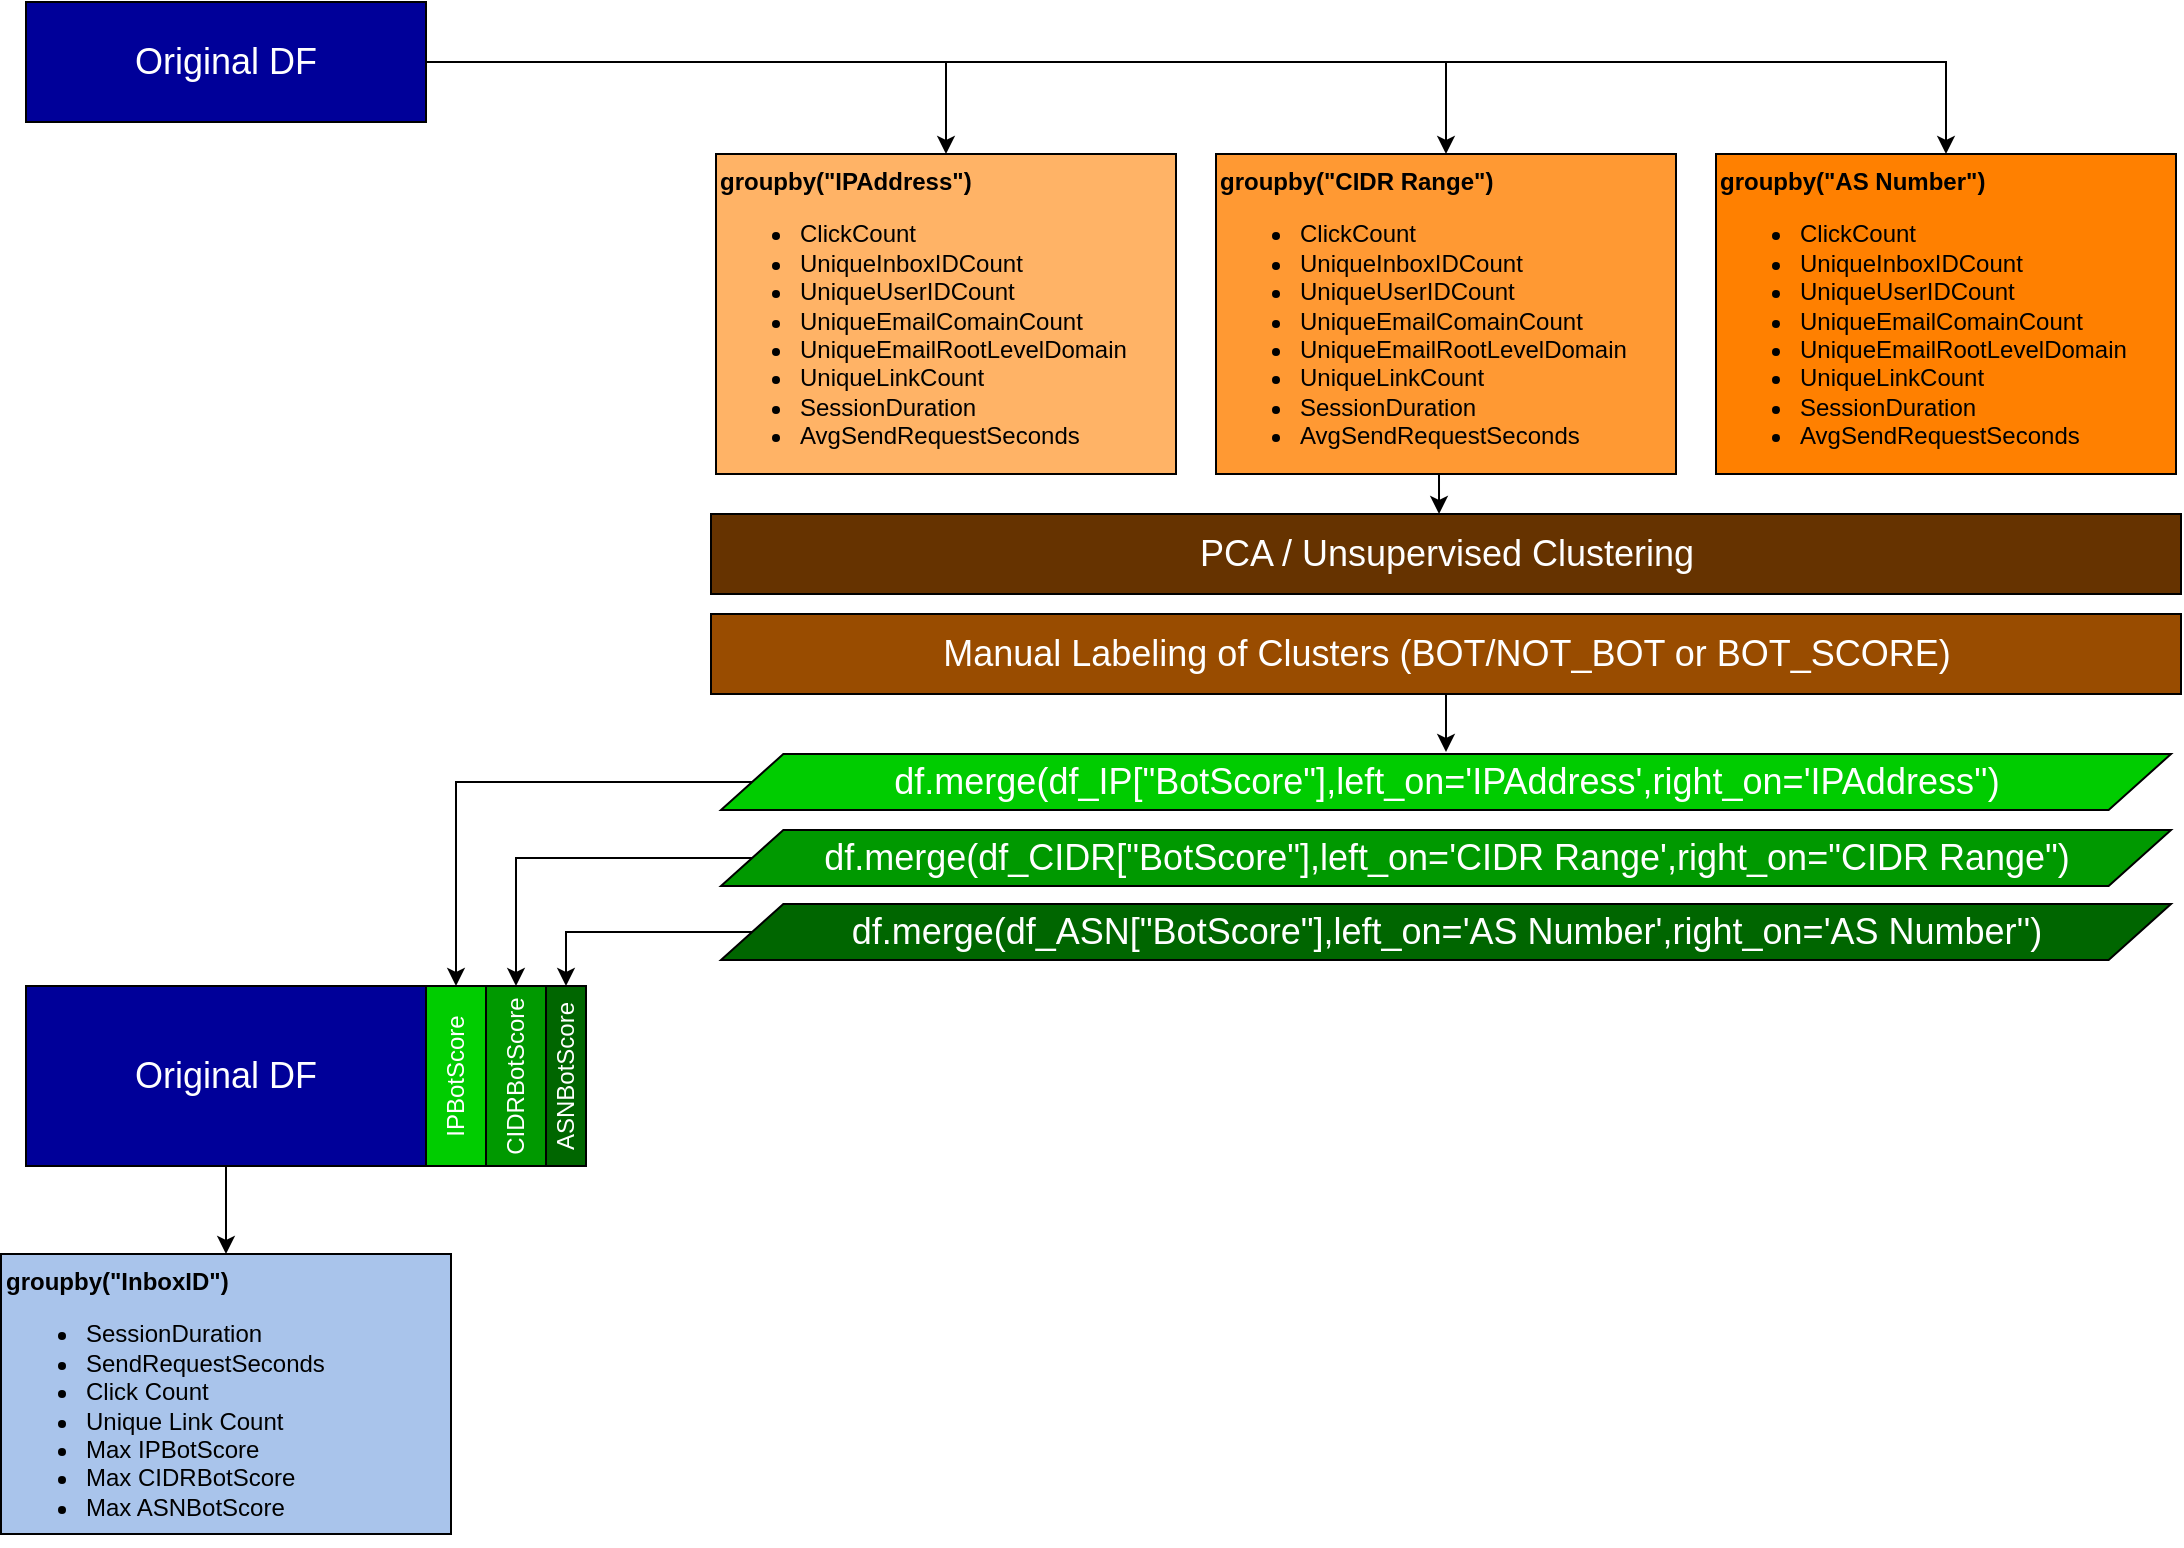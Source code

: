 <mxGraphModel grid="1" gridSize="10" guides="1" tooltips="1" connect="1" arrows="1" fold="1" page="0" pageScale="1" pageWidth="850" pageHeight="1100" background="#ffffff" dx="1451" dy="1107"><root><mxCell id="0"/><mxCell id="1" parent="0"/><mxCell id="2" value="&lt;div&gt;&lt;b&gt;groupby(&quot;InboxID&quot;)&lt;/b&gt;&lt;/div&gt;&lt;ul&gt;&lt;li&gt;SessionDuration&lt;/li&gt;&lt;li&gt;SendRequestSeconds&lt;/li&gt;&lt;li&gt;Click Count&lt;/li&gt;&lt;li&gt;Unique Link Count&lt;/li&gt;&lt;li&gt;Max IPBotScore&lt;/li&gt;&lt;li&gt;Max CIDRBotScore&lt;/li&gt;&lt;li&gt;Max ASNBotScore&lt;br&gt;&lt;/li&gt;&lt;/ul&gt;&lt;div align=&quot;left&quot;&gt;&lt;/div&gt;" parent="1" style="rounded=0;whiteSpace=wrap;html=1;align=left;verticalAlign=top;fillColor=#A9C4EB;" vertex="1"><mxGeometry as="geometry" height="140" width="225" x="112.5" y="670"/></mxCell><mxCell id="3" value="&lt;div&gt;&lt;b&gt;groupby(&quot;IPAddress&quot;)&lt;/b&gt;&lt;/div&gt;&lt;ul&gt;&lt;li&gt;ClickCount&lt;/li&gt;&lt;li&gt;UniqueInboxIDCount&lt;/li&gt;&lt;li&gt;UniqueUserIDCount&lt;/li&gt;&lt;li&gt;UniqueEmailComainCount&lt;/li&gt;&lt;li&gt;Unique&lt;span&gt;EmailRootLevelDomain&lt;/span&gt;&lt;br&gt;&lt;/li&gt;&lt;li&gt;UniqueLinkCount&lt;br&gt;&lt;/li&gt;&lt;li&gt;SessionDuration&lt;/li&gt;&lt;li&gt;AvgSendRequestSeconds&lt;/li&gt;&lt;/ul&gt;&lt;div align=&quot;left&quot;&gt;&lt;/div&gt;" parent="1" style="rounded=0;whiteSpace=wrap;html=1;align=left;verticalAlign=top;fillColor=#FFB366;" vertex="1"><mxGeometry as="geometry" height="160" width="230" x="470" y="120"/></mxCell><mxCell id="19" parent="1" style="edgeStyle=orthogonalEdgeStyle;rounded=0;html=1;entryX=0.5;entryY=0;jettySize=auto;orthogonalLoop=1;fontSize=13;fontColor=#FFFFFF;" edge="1" source="4" target="3"><mxGeometry as="geometry" relative="1"/></mxCell><mxCell id="20" parent="1" style="edgeStyle=orthogonalEdgeStyle;rounded=0;html=1;entryX=0.5;entryY=0;jettySize=auto;orthogonalLoop=1;fontSize=13;fontColor=#FFFFFF;" edge="1" source="4" target="5"><mxGeometry as="geometry" relative="1"/></mxCell><mxCell id="21" parent="1" style="edgeStyle=orthogonalEdgeStyle;rounded=0;html=1;jettySize=auto;orthogonalLoop=1;fontSize=13;fontColor=#FFFFFF;" edge="1" source="4" target="6"><mxGeometry as="geometry" relative="1"/></mxCell><mxCell id="4" value="&lt;div align=&quot;center&quot;&gt;Original DF&lt;/div&gt;" parent="1" style="rounded=0;whiteSpace=wrap;html=1;fillColor=#000099;align=center;fontColor=#FFFFFF;fontSize=18;" vertex="1"><mxGeometry as="geometry" height="60" width="200" x="125" y="44"/></mxCell><mxCell id="23" parent="1" style="edgeStyle=orthogonalEdgeStyle;rounded=0;html=1;jettySize=auto;orthogonalLoop=1;fontSize=13;fontColor=#FFFFFF;" edge="1"><mxGeometry as="geometry" relative="1"><mxPoint as="sourcePoint" x="833.983" y="280"/><mxPoint as="targetPoint" x="831.525" y="300"/></mxGeometry></mxCell><mxCell id="5" value="&lt;div&gt;&lt;b&gt;groupby(&quot;CIDR Range&quot;)&lt;/b&gt;&lt;/div&gt;&lt;ul&gt;&lt;li&gt;ClickCount&lt;/li&gt;&lt;li&gt;UniqueInboxIDCount&lt;/li&gt;&lt;li&gt;UniqueUserIDCount&lt;/li&gt;&lt;li&gt;UniqueEmailComainCount&lt;/li&gt;&lt;li&gt;Unique&lt;span&gt;EmailRootLevelDomain&lt;/span&gt;&lt;br&gt;&lt;/li&gt;&lt;li&gt;UniqueLinkCount&lt;br&gt;&lt;/li&gt;&lt;li&gt;SessionDuration&lt;/li&gt;&lt;li&gt;AvgSendRequestSeconds&lt;/li&gt;&lt;/ul&gt;&lt;div align=&quot;left&quot;&gt;&lt;/div&gt;" parent="1" style="rounded=0;whiteSpace=wrap;html=1;align=left;verticalAlign=top;fillColor=#FF9933;" vertex="1"><mxGeometry as="geometry" height="160" width="230" x="720" y="120"/></mxCell><mxCell id="6" value="&lt;div&gt;&lt;b&gt;groupby(&quot;AS Number&quot;)&lt;/b&gt;&lt;/div&gt;&lt;ul&gt;&lt;li&gt;ClickCount&lt;/li&gt;&lt;li&gt;UniqueInboxIDCount&lt;/li&gt;&lt;li&gt;UniqueUserIDCount&lt;/li&gt;&lt;li&gt;UniqueEmailComainCount&lt;/li&gt;&lt;li&gt;Unique&lt;span&gt;EmailRootLevelDomain&lt;/span&gt;&lt;br&gt;&lt;/li&gt;&lt;li&gt;UniqueLinkCount&lt;br&gt;&lt;/li&gt;&lt;li&gt;SessionDuration&lt;/li&gt;&lt;li&gt;AvgSendRequestSeconds&lt;/li&gt;&lt;/ul&gt;&lt;div align=&quot;left&quot;&gt;&lt;/div&gt;" parent="1" style="rounded=0;whiteSpace=wrap;html=1;align=left;verticalAlign=top;fillColor=#FF8000;" vertex="1"><mxGeometry as="geometry" height="160" width="230" x="970" y="120"/></mxCell><mxCell id="7" value="PCA / Unsupervised Clustering" parent="1" style="rounded=0;whiteSpace=wrap;html=1;fillColor=#663300;fontSize=18;fontColor=#FFFFFF;align=center;" vertex="1"><mxGeometry as="geometry" height="40" width="735" x="467.5" y="300"/></mxCell><mxCell id="25" parent="1" style="edgeStyle=orthogonalEdgeStyle;rounded=0;html=1;jettySize=auto;orthogonalLoop=1;fontSize=13;fontColor=#FFFFFF;" edge="1" source="9"><mxGeometry as="geometry" relative="1"><mxPoint as="targetPoint" x="835" y="419"/></mxGeometry></mxCell><mxCell id="9" value="Manual Labeling of Clusters (BOT/NOT_BOT or BOT_SCORE)" parent="1" style="rounded=0;whiteSpace=wrap;html=1;fillColor=#994C00;fontSize=18;fontColor=#FFFFFF;align=center;" vertex="1"><mxGeometry as="geometry" height="40" width="735" x="467.5" y="350"/></mxCell><mxCell id="28" parent="1" style="edgeStyle=orthogonalEdgeStyle;rounded=0;html=1;entryX=1;entryY=0.5;jettySize=auto;orthogonalLoop=1;fontSize=13;fontColor=#FFFFFF;" edge="1" source="12" target="16"><mxGeometry as="geometry" relative="1"/></mxCell><mxCell id="12" value="df.&lt;span&gt;merge&lt;/span&gt;&lt;span&gt;(&lt;/span&gt;&lt;span&gt;df_IP[&quot;BotScore&quot;]&lt;/span&gt;&lt;span&gt;,&lt;/span&gt;&lt;span&gt;left_on&lt;/span&gt;&lt;span&gt;=&lt;/span&gt;&lt;span&gt;'IPAddress'&lt;/span&gt;&lt;span&gt;,&lt;/span&gt;&lt;span&gt;right_on&lt;/span&gt;&lt;span&gt;=&lt;/span&gt;&lt;span&gt;'&lt;span&gt;IPAddress'&lt;/span&gt;'&lt;/span&gt;&lt;span&gt;)&lt;/span&gt;" parent="1" style="shape=parallelogram;perimeter=parallelogramPerimeter;whiteSpace=wrap;html=1;fillColor=#00CC00;fontSize=18;fontColor=#FFFFFF;align=center;size=0.043;" vertex="1"><mxGeometry as="geometry" height="28" width="725" x="472.5" y="420"/></mxCell><mxCell id="27" parent="1" style="edgeStyle=orthogonalEdgeStyle;rounded=0;html=1;entryX=1;entryY=0.5;jettySize=auto;orthogonalLoop=1;fontSize=13;fontColor=#FFFFFF;" edge="1" source="13" target="17"><mxGeometry as="geometry" relative="1"/></mxCell><mxCell id="13" value="df.&lt;span&gt;merge&lt;/span&gt;&lt;span&gt;(&lt;/span&gt;&lt;span&gt;df_CIDR[&quot;BotScore&quot;]&lt;/span&gt;&lt;span&gt;,&lt;/span&gt;&lt;span&gt;left_on&lt;/span&gt;&lt;span&gt;=&lt;/span&gt;&lt;span&gt;'CIDR Range'&lt;/span&gt;&lt;span&gt;,&lt;/span&gt;&lt;span&gt;right_on&lt;/span&gt;&lt;span&gt;=&lt;/span&gt;&lt;span&gt;&quot;CIDR Range&quot;&lt;/span&gt;&lt;span&gt;)&lt;/span&gt;" parent="1" style="shape=parallelogram;perimeter=parallelogramPerimeter;whiteSpace=wrap;html=1;fillColor=#009900;fontSize=18;fontColor=#FFFFFF;align=center;size=0.043;" vertex="1"><mxGeometry as="geometry" height="28" width="725" x="472.5" y="458"/></mxCell><mxCell id="26" parent="1" style="edgeStyle=orthogonalEdgeStyle;rounded=0;html=1;entryX=1;entryY=0.5;jettySize=auto;orthogonalLoop=1;fontSize=13;fontColor=#FFFFFF;" edge="1" source="14" target="15"><mxGeometry as="geometry" relative="1"/></mxCell><mxCell id="14" value="df.&lt;span&gt;merge&lt;/span&gt;&lt;span&gt;(&lt;/span&gt;&lt;span&gt;df_ASN[&quot;BotScore&quot;]&lt;/span&gt;&lt;span&gt;,&lt;/span&gt;&lt;span&gt;left_on&lt;/span&gt;&lt;span&gt;=&lt;/span&gt;&lt;span&gt;'AS Number'&lt;/span&gt;&lt;span&gt;,&lt;/span&gt;&lt;span&gt;right_on&lt;/span&gt;&lt;span&gt;=&lt;/span&gt;&lt;span&gt;'AS Number&lt;span&gt;'&lt;/span&gt;'&lt;/span&gt;&lt;span&gt;)&lt;/span&gt;" parent="1" style="shape=parallelogram;perimeter=parallelogramPerimeter;whiteSpace=wrap;html=1;fillColor=#006600;fontSize=18;fontColor=#FFFFFF;align=center;size=0.043;" vertex="1"><mxGeometry as="geometry" height="28" width="725" x="472.5" y="495"/></mxCell><mxCell id="18" value="" parent="1" style="group" vertex="1" connectable="0"><mxGeometry as="geometry" height="101" width="315" x="125" y="525"/></mxCell><mxCell id="11" value="&lt;div align=&quot;center&quot;&gt;Original DF&lt;/div&gt;" parent="18" style="rounded=0;whiteSpace=wrap;html=1;fillColor=#000099;align=center;fontColor=#FFFFFF;fontSize=18;" vertex="1"><mxGeometry as="geometry" height="90" width="200" y="11"/></mxCell><mxCell id="15" value="ASNBotScore" parent="18" style="rounded=0;whiteSpace=wrap;html=1;fillColor=#006600;fontSize=12;fontColor=#FFFFFF;align=center;rotation=-90;" vertex="1"><mxGeometry as="geometry" height="20" width="90" x="225" y="46"/></mxCell><mxCell id="16" value="IPBotScore" parent="18" style="rounded=0;whiteSpace=wrap;html=1;fillColor=#00CC00;fontSize=12;fontColor=#FFFFFF;align=center;rotation=-90;" vertex="1"><mxGeometry as="geometry" height="30" width="90" x="170" y="41"/></mxCell><mxCell id="17" value="CIDRBotScore" parent="18" style="rounded=0;whiteSpace=wrap;html=1;fillColor=#009900;fontSize=12;fontColor=#FFFFFF;align=center;rotation=-90;" vertex="1"><mxGeometry as="geometry" height="30" width="90" x="200" y="41"/></mxCell><mxCell id="29" parent="1" style="edgeStyle=orthogonalEdgeStyle;rounded=0;html=1;exitX=0.5;exitY=0;entryX=0.5;entryY=0;jettySize=auto;orthogonalLoop=1;fontSize=12;fontColor=#FFFFFF;" edge="1" source="7" target="7"><mxGeometry as="geometry" relative="1"/></mxCell><mxCell id="30" parent="1" style="edgeStyle=orthogonalEdgeStyle;rounded=0;html=1;entryX=0.5;entryY=0;jettySize=auto;orthogonalLoop=1;fontSize=12;fontColor=#FFFFFF;" edge="1" source="11" target="2"><mxGeometry as="geometry" relative="1"/></mxCell></root></mxGraphModel>